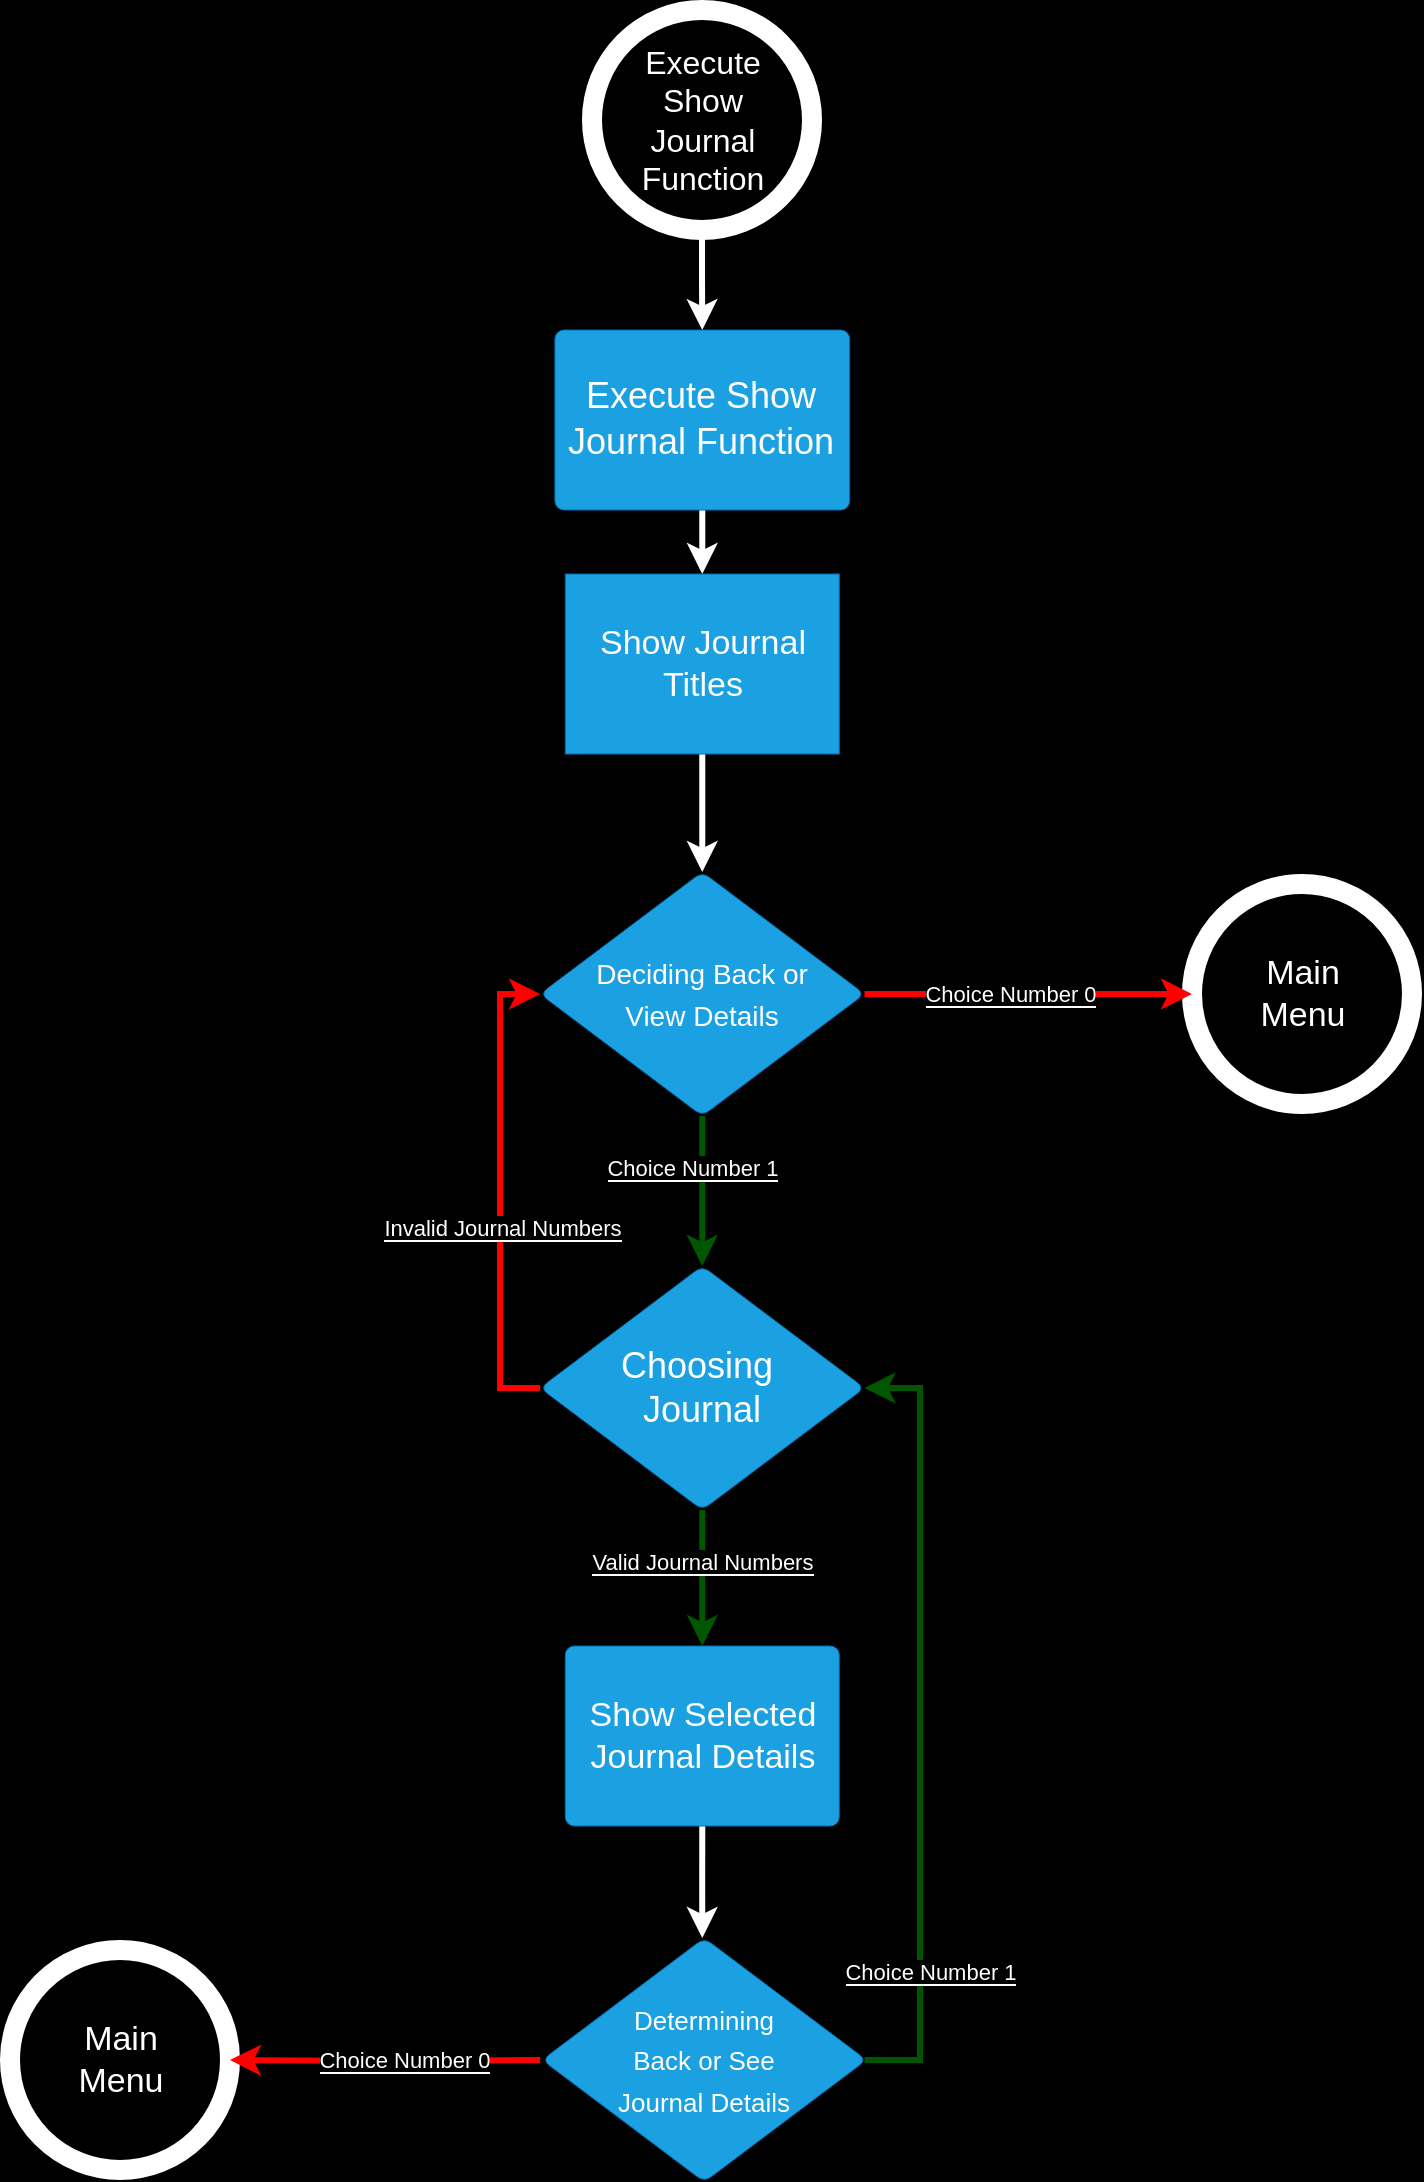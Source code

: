<mxfile version="24.2.7" type="device">
  <diagram name="Page-1" id="WCAnSGV_UoAGxaOJ7xLK">
    <mxGraphModel dx="1313" dy="761" grid="1" gridSize="10" guides="1" tooltips="1" connect="1" arrows="1" fold="1" page="1" pageScale="1" pageWidth="850" pageHeight="1100" background="#000000" math="0" shadow="0">
      <root>
        <mxCell id="0" />
        <mxCell id="1" parent="0" />
        <mxCell id="1wmA76lb959CnuCcKSCz-21" style="edgeStyle=orthogonalEdgeStyle;rounded=0;orthogonalLoop=1;jettySize=auto;html=1;exitX=0.5;exitY=1;exitDx=0;exitDy=0;exitPerimeter=0;entryX=0.5;entryY=0;entryDx=0;entryDy=0;strokeColor=#FFFFFF;strokeWidth=3;" edge="1" parent="1" source="1wmA76lb959CnuCcKSCz-1" target="1wmA76lb959CnuCcKSCz-4">
          <mxGeometry relative="1" as="geometry" />
        </mxCell>
        <mxCell id="1wmA76lb959CnuCcKSCz-1" value="&lt;span style=&quot;color: rgb(255, 255, 255); font-size: 16px; text-wrap: wrap;&quot;&gt;Execute Show Journal Function&lt;/span&gt;" style="verticalLabelPosition=middle;verticalAlign=middle;html=1;shape=mxgraph.flowchart.on-page_reference;fillColor=none;strokeColor=#FFFFFF;strokeWidth=10;labelPosition=center;align=center;fontSize=16;" vertex="1" parent="1">
          <mxGeometry x="370" y="10" width="110" height="110" as="geometry" />
        </mxCell>
        <mxCell id="1wmA76lb959CnuCcKSCz-3" style="edgeStyle=orthogonalEdgeStyle;rounded=0;orthogonalLoop=1;jettySize=auto;html=1;exitX=0.5;exitY=1;exitDx=0;exitDy=0;entryX=0.5;entryY=0;entryDx=0;entryDy=0;strokeColor=#FFFFFF;strokeWidth=3;" edge="1" parent="1" source="1wmA76lb959CnuCcKSCz-4" target="1wmA76lb959CnuCcKSCz-16">
          <mxGeometry relative="1" as="geometry" />
        </mxCell>
        <mxCell id="1wmA76lb959CnuCcKSCz-4" value="&lt;div style=&quot;display: flex; justify-content: center; text-align: center; align-items: baseline; line-height: 1.25; margin-top: -2px;&quot;&gt;&lt;font style=&quot;font-size: 18px;&quot;&gt;Execute Show Journal Function&lt;/font&gt;&lt;/div&gt;" style="html=1;overflow=block;blockSpacing=1;whiteSpace=wrap;fontSize=13;spacing=3.8;strokeColor=#006EAF;rounded=1;absoluteArcSize=1;arcSize=9;fillColor=#1ba1e2;strokeWidth=NaN;lucidId=r1av457.JjQZ;fontColor=#ffffff;" vertex="1" parent="1">
          <mxGeometry x="351.46" y="170" width="147.36" height="90" as="geometry" />
        </mxCell>
        <mxCell id="1wmA76lb959CnuCcKSCz-5" style="edgeStyle=orthogonalEdgeStyle;rounded=0;orthogonalLoop=1;jettySize=auto;html=1;exitX=0.5;exitY=1;exitDx=0;exitDy=0;entryX=0.5;entryY=0;entryDx=0;entryDy=0;strokeColor=#005700;strokeWidth=3;fillColor=#008a00;" edge="1" parent="1" source="1wmA76lb959CnuCcKSCz-17" target="1wmA76lb959CnuCcKSCz-12">
          <mxGeometry relative="1" as="geometry">
            <mxPoint x="425.14" y="502.0" as="sourcePoint" />
          </mxGeometry>
        </mxCell>
        <mxCell id="1wmA76lb959CnuCcKSCz-26" value="&lt;span style=&quot;color: rgb(255, 255, 255); background-color: rgb(0, 0, 0);&quot;&gt;Choice Number 1&lt;/span&gt;" style="edgeLabel;html=1;align=center;verticalAlign=middle;resizable=0;points=[];" vertex="1" connectable="0" parent="1wmA76lb959CnuCcKSCz-5">
          <mxGeometry x="-0.28" y="-5" relative="1" as="geometry">
            <mxPoint y="-1" as="offset" />
          </mxGeometry>
        </mxCell>
        <mxCell id="1wmA76lb959CnuCcKSCz-6" style="edgeStyle=orthogonalEdgeStyle;rounded=0;orthogonalLoop=1;jettySize=auto;html=1;exitX=0.5;exitY=1;exitDx=0;exitDy=0;entryX=0.5;entryY=0;entryDx=0;entryDy=0;strokeWidth=3;strokeColor=#005700;fillColor=#008a00;" edge="1" parent="1" source="1wmA76lb959CnuCcKSCz-12" target="1wmA76lb959CnuCcKSCz-14">
          <mxGeometry relative="1" as="geometry" />
        </mxCell>
        <mxCell id="1wmA76lb959CnuCcKSCz-7" value="&lt;font style=&quot;background-color: rgb(0, 0, 0);&quot; color=&quot;#ffffff&quot;&gt;Valid Journal Numbers&lt;/font&gt;" style="edgeLabel;html=1;align=center;verticalAlign=middle;resizable=0;points=[];" vertex="1" connectable="0" parent="1wmA76lb959CnuCcKSCz-6">
          <mxGeometry x="-0.23" relative="1" as="geometry">
            <mxPoint as="offset" />
          </mxGeometry>
        </mxCell>
        <mxCell id="1wmA76lb959CnuCcKSCz-8" style="edgeStyle=orthogonalEdgeStyle;rounded=0;orthogonalLoop=1;jettySize=auto;html=1;exitX=0;exitY=0.5;exitDx=0;exitDy=0;entryX=0;entryY=0.5;entryDx=0;entryDy=0;strokeColor=#FF0000;strokeWidth=3;" edge="1" parent="1" source="1wmA76lb959CnuCcKSCz-12" target="1wmA76lb959CnuCcKSCz-17">
          <mxGeometry relative="1" as="geometry" />
        </mxCell>
        <mxCell id="1wmA76lb959CnuCcKSCz-9" value="&lt;span style=&quot;color: rgb(255, 255, 255); background-color: rgb(0, 0, 0);&quot;&gt;Invalid Journal Numbers&lt;/span&gt;" style="edgeLabel;html=1;align=center;verticalAlign=middle;resizable=0;points=[];" vertex="1" connectable="0" parent="1wmA76lb959CnuCcKSCz-8">
          <mxGeometry x="-0.247" y="-1" relative="1" as="geometry">
            <mxPoint y="-11" as="offset" />
          </mxGeometry>
        </mxCell>
        <mxCell id="1wmA76lb959CnuCcKSCz-12" value="&lt;div&gt;&lt;span style=&quot;font-size: 18px;&quot;&gt;Choosing&amp;nbsp;&lt;/span&gt;&lt;/div&gt;&lt;div&gt;&lt;font style=&quot;font-size: 18px;&quot;&gt;Journal&lt;/font&gt;&lt;/div&gt;" style="html=1;overflow=block;blockSpacing=1;whiteSpace=wrap;rhombus;fontSize=16.7;fontColor=#ffffff;spacing=3.8;strokeColor=#006EAF;rounded=1;absoluteArcSize=1;arcSize=9;fillColor=#1ba1e2;strokeWidth=NaN;lucidId=x_avSaIK2IV_;" vertex="1" parent="1">
          <mxGeometry x="344.04" y="638" width="162.2" height="122" as="geometry" />
        </mxCell>
        <mxCell id="1wmA76lb959CnuCcKSCz-13" style="edgeStyle=orthogonalEdgeStyle;rounded=0;orthogonalLoop=1;jettySize=auto;html=1;exitX=0.5;exitY=1;exitDx=0;exitDy=0;entryX=0.5;entryY=0;entryDx=0;entryDy=0;strokeColor=#FFFFFF;strokeWidth=3;" edge="1" parent="1" source="1wmA76lb959CnuCcKSCz-14">
          <mxGeometry relative="1" as="geometry">
            <mxPoint x="425.14" y="974" as="targetPoint" />
          </mxGeometry>
        </mxCell>
        <mxCell id="1wmA76lb959CnuCcKSCz-14" value="Show Selected Journal Details" style="html=1;overflow=block;blockSpacing=1;whiteSpace=wrap;fontSize=17;spacing=3.8;strokeColor=#006EAF;rounded=1;absoluteArcSize=1;arcSize=9;fillColor=#1ba1e2;strokeWidth=NaN;lucidId=xdbvFR-ZrNtJ;fontColor=#ffffff;" vertex="1" parent="1">
          <mxGeometry x="356.64" y="828" width="137" height="90" as="geometry" />
        </mxCell>
        <mxCell id="1wmA76lb959CnuCcKSCz-15" style="edgeStyle=orthogonalEdgeStyle;rounded=0;orthogonalLoop=1;jettySize=auto;html=1;exitX=0.5;exitY=1;exitDx=0;exitDy=0;entryX=0.5;entryY=0;entryDx=0;entryDy=0;strokeColor=#FFFFFF;strokeWidth=3;" edge="1" parent="1" source="1wmA76lb959CnuCcKSCz-16" target="1wmA76lb959CnuCcKSCz-17">
          <mxGeometry relative="1" as="geometry" />
        </mxCell>
        <mxCell id="1wmA76lb959CnuCcKSCz-16" value="Show Journal Titles" style="html=1;overflow=block;blockSpacing=1;whiteSpace=wrap;fontSize=17;spacing=3.8;strokeColor=#006EAF;rounded=1;absoluteArcSize=1;arcSize=0;fillColor=#1ba1e2;strokeWidth=NaN;lucidId=QcbvUz2D9Ue8;fontColor=#ffffff;" vertex="1" parent="1">
          <mxGeometry x="356.64" y="292" width="137" height="90" as="geometry" />
        </mxCell>
        <mxCell id="1wmA76lb959CnuCcKSCz-17" value="&lt;font style=&quot;font-size: 14px;&quot;&gt;Deciding Back or&lt;br&gt;View Details&lt;/font&gt;" style="html=1;overflow=block;blockSpacing=1;whiteSpace=wrap;rhombus;fontSize=16.7;fontColor=#ffffff;spacing=3.8;strokeColor=#006EAF;rounded=1;absoluteArcSize=1;arcSize=9;fillColor=#1ba1e2;strokeWidth=NaN;lucidId=x_avSaIK2IV_;" vertex="1" parent="1">
          <mxGeometry x="344.04" y="441" width="162.2" height="122" as="geometry" />
        </mxCell>
        <mxCell id="1wmA76lb959CnuCcKSCz-18" style="edgeStyle=orthogonalEdgeStyle;rounded=0;orthogonalLoop=1;jettySize=auto;html=1;exitX=1;exitY=0.5;exitDx=0;exitDy=0;entryX=1;entryY=0.5;entryDx=0;entryDy=0;fillColor=#008a00;strokeColor=#005700;strokeWidth=3;" edge="1" parent="1" target="1wmA76lb959CnuCcKSCz-12">
          <mxGeometry relative="1" as="geometry">
            <Array as="points">
              <mxPoint x="534" y="1035" />
              <mxPoint x="534" y="699" />
            </Array>
            <mxPoint x="506.24" y="1035" as="sourcePoint" />
          </mxGeometry>
        </mxCell>
        <mxCell id="1wmA76lb959CnuCcKSCz-19" value="&lt;span style=&quot;color: rgb(255, 255, 255); background-color: rgb(0, 0, 0);&quot;&gt;Choice Number 1&lt;/span&gt;" style="edgeLabel;html=1;align=center;verticalAlign=middle;resizable=0;points=[];" vertex="1" connectable="0" parent="1wmA76lb959CnuCcKSCz-18">
          <mxGeometry x="-0.172" y="-2" relative="1" as="geometry">
            <mxPoint x="3" y="90" as="offset" />
          </mxGeometry>
        </mxCell>
        <mxCell id="1wmA76lb959CnuCcKSCz-20" value="&lt;font style=&quot;font-size: 13px;&quot;&gt;Determining&lt;/font&gt;&lt;div&gt;&lt;font style=&quot;font-size: 13px;&quot;&gt;Back or See&lt;/font&gt;&lt;/div&gt;&lt;div&gt;&lt;font style=&quot;font-size: 13px;&quot;&gt;Journal Details&lt;/font&gt;&lt;/div&gt;" style="html=1;overflow=block;blockSpacing=1;whiteSpace=wrap;rhombus;fontSize=16.7;fontColor=#ffffff;spacing=3.8;strokeColor=#006EAF;rounded=1;absoluteArcSize=1;arcSize=9;fillColor=#1ba1e2;strokeWidth=NaN;lucidId=x_avSaIK2IV_;" vertex="1" parent="1">
          <mxGeometry x="345.04" y="974" width="162.2" height="122" as="geometry" />
        </mxCell>
        <mxCell id="1wmA76lb959CnuCcKSCz-22" value="&lt;span style=&quot;color: rgb(255, 255, 255); font-size: 17px; text-wrap: wrap;&quot;&gt;Main Menu&lt;/span&gt;" style="verticalLabelPosition=middle;verticalAlign=middle;html=1;shape=mxgraph.flowchart.on-page_reference;fillColor=none;strokeColor=#FFFFFF;strokeWidth=10;labelPosition=center;align=center;" vertex="1" parent="1">
          <mxGeometry x="79" y="980" width="110" height="110" as="geometry" />
        </mxCell>
        <mxCell id="1wmA76lb959CnuCcKSCz-23" style="edgeStyle=orthogonalEdgeStyle;rounded=0;orthogonalLoop=1;jettySize=auto;html=1;exitX=0;exitY=0.5;exitDx=0;exitDy=0;entryX=1;entryY=0.5;entryDx=0;entryDy=0;entryPerimeter=0;strokeColor=#FF0000;strokeWidth=3;" edge="1" parent="1" target="1wmA76lb959CnuCcKSCz-22">
          <mxGeometry relative="1" as="geometry">
            <mxPoint x="344.04" y="1035" as="sourcePoint" />
          </mxGeometry>
        </mxCell>
        <mxCell id="1wmA76lb959CnuCcKSCz-24" value="&lt;span style=&quot;color: rgb(255, 255, 255); background-color: rgb(0, 0, 0);&quot;&gt;Choice Number 0&lt;/span&gt;" style="edgeLabel;html=1;align=center;verticalAlign=middle;resizable=0;points=[];" vertex="1" connectable="0" parent="1wmA76lb959CnuCcKSCz-23">
          <mxGeometry x="-0.118" y="-1" relative="1" as="geometry">
            <mxPoint as="offset" />
          </mxGeometry>
        </mxCell>
        <mxCell id="1wmA76lb959CnuCcKSCz-25" value="&lt;span style=&quot;color: rgb(255, 255, 255); font-size: 17px; text-wrap: wrap;&quot;&gt;Main Menu&lt;/span&gt;" style="verticalLabelPosition=middle;verticalAlign=middle;html=1;shape=mxgraph.flowchart.on-page_reference;fillColor=none;strokeColor=#FFFFFF;strokeWidth=10;labelPosition=center;align=center;" vertex="1" parent="1">
          <mxGeometry x="670" y="447" width="110" height="110" as="geometry" />
        </mxCell>
        <mxCell id="1wmA76lb959CnuCcKSCz-27" style="edgeStyle=orthogonalEdgeStyle;rounded=0;orthogonalLoop=1;jettySize=auto;html=1;exitX=1;exitY=0.5;exitDx=0;exitDy=0;entryX=0;entryY=0.5;entryDx=0;entryDy=0;entryPerimeter=0;strokeColor=#FF0000;strokeWidth=3;" edge="1" parent="1" source="1wmA76lb959CnuCcKSCz-17" target="1wmA76lb959CnuCcKSCz-25">
          <mxGeometry relative="1" as="geometry" />
        </mxCell>
        <mxCell id="1wmA76lb959CnuCcKSCz-28" value="&lt;span style=&quot;color: rgb(255, 255, 255); background-color: rgb(0, 0, 0);&quot;&gt;Choice Number 0&lt;/span&gt;" style="edgeLabel;html=1;align=center;verticalAlign=middle;resizable=0;points=[];" vertex="1" connectable="0" parent="1wmA76lb959CnuCcKSCz-27">
          <mxGeometry x="-0.191" relative="1" as="geometry">
            <mxPoint x="7" as="offset" />
          </mxGeometry>
        </mxCell>
      </root>
    </mxGraphModel>
  </diagram>
</mxfile>
